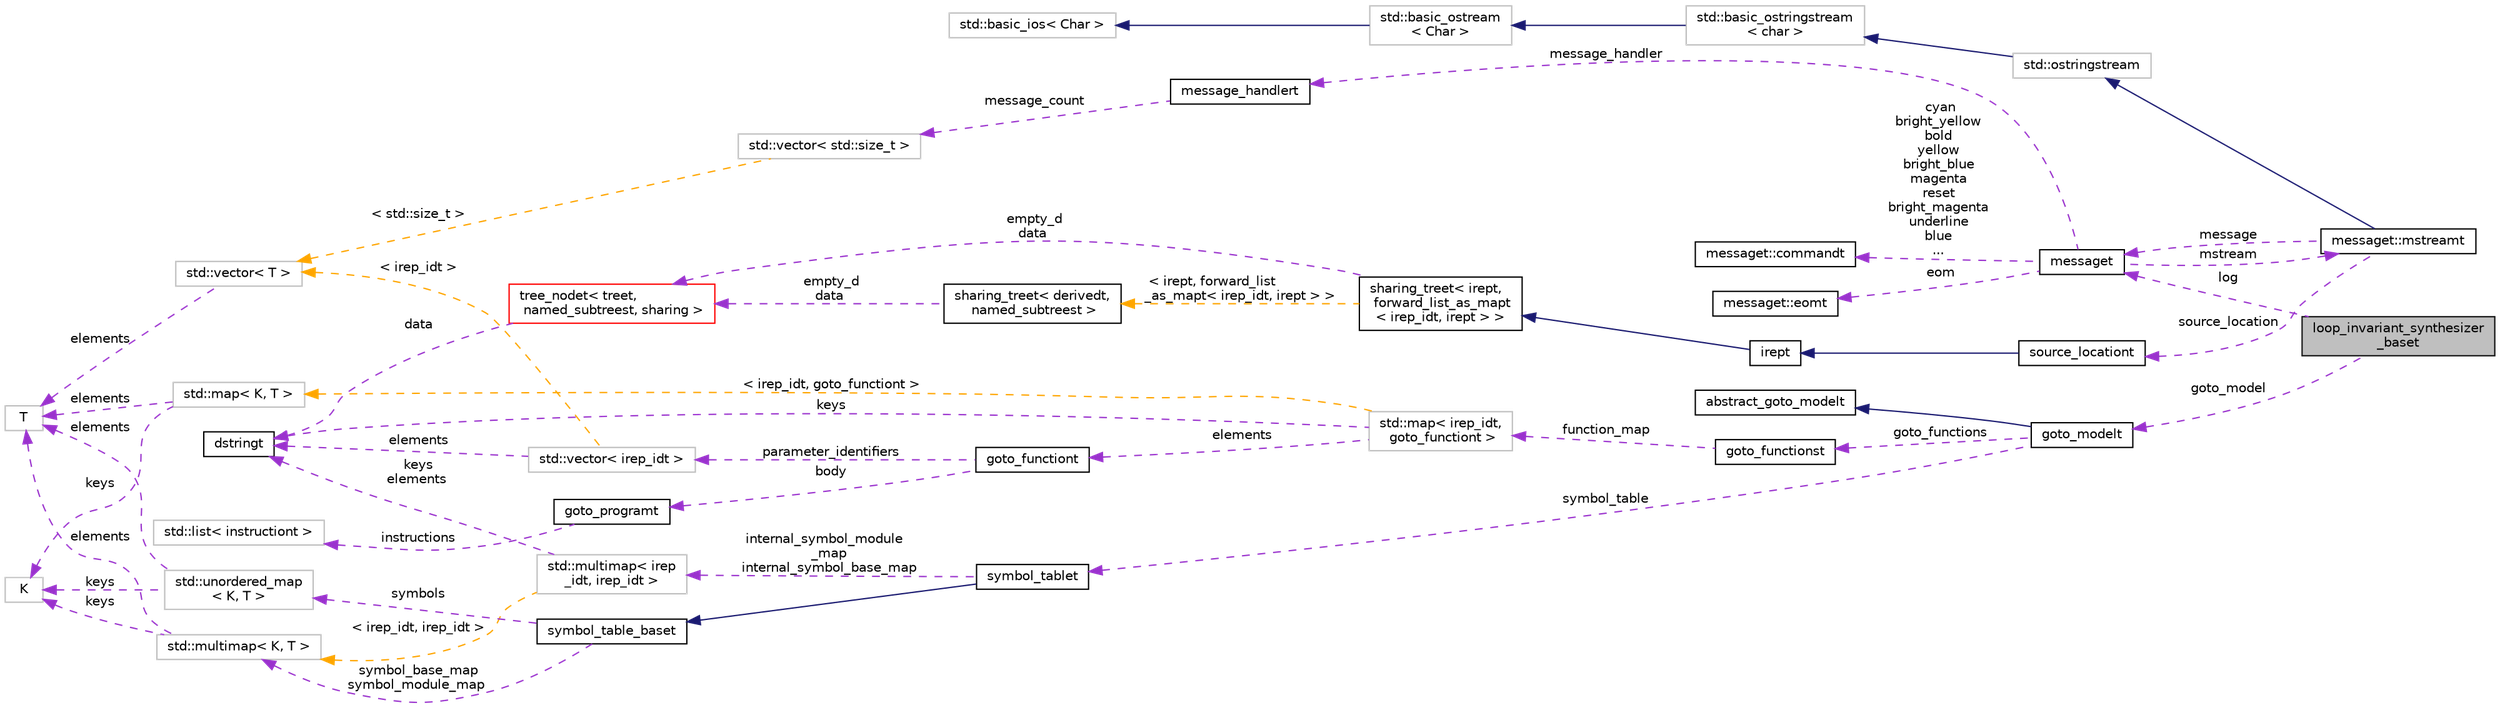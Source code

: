 digraph "loop_invariant_synthesizer_baset"
{
 // LATEX_PDF_SIZE
  bgcolor="transparent";
  edge [fontname="Helvetica",fontsize="10",labelfontname="Helvetica",labelfontsize="10"];
  node [fontname="Helvetica",fontsize="10",shape=record];
  rankdir="LR";
  Node1 [label="loop_invariant_synthesizer\l_baset",height=0.2,width=0.4,color="black", fillcolor="grey75", style="filled", fontcolor="black",tooltip="A base class for loop invariant synthesizers."];
  Node2 -> Node1 [dir="back",color="darkorchid3",fontsize="10",style="dashed",label=" log" ,fontname="Helvetica"];
  Node2 [label="messaget",height=0.2,width=0.4,color="black",URL="$classmessaget.html",tooltip="Class that provides messages with a built-in verbosity 'level'."];
  Node3 -> Node2 [dir="back",color="darkorchid3",fontsize="10",style="dashed",label=" message_handler" ,fontname="Helvetica"];
  Node3 [label="message_handlert",height=0.2,width=0.4,color="black",URL="$classmessage__handlert.html",tooltip=" "];
  Node4 -> Node3 [dir="back",color="darkorchid3",fontsize="10",style="dashed",label=" message_count" ,fontname="Helvetica"];
  Node4 [label="std::vector\< std::size_t \>",height=0.2,width=0.4,color="grey75",tooltip=" "];
  Node5 -> Node4 [dir="back",color="orange",fontsize="10",style="dashed",label=" \< std::size_t \>" ,fontname="Helvetica"];
  Node5 [label="std::vector\< T \>",height=0.2,width=0.4,color="grey75",tooltip="STL class."];
  Node6 -> Node5 [dir="back",color="darkorchid3",fontsize="10",style="dashed",label=" elements" ,fontname="Helvetica"];
  Node6 [label="T",height=0.2,width=0.4,color="grey75",tooltip=" "];
  Node7 -> Node2 [dir="back",color="darkorchid3",fontsize="10",style="dashed",label=" cyan\nbright_yellow\nbold\nyellow\nbright_blue\nmagenta\nreset\nbright_magenta\nunderline\nblue\n..." ,fontname="Helvetica"];
  Node7 [label="messaget::commandt",height=0.2,width=0.4,color="black",URL="$classmessaget_1_1commandt.html",tooltip=" "];
  Node8 -> Node2 [dir="back",color="darkorchid3",fontsize="10",style="dashed",label=" mstream" ,fontname="Helvetica"];
  Node8 [label="messaget::mstreamt",height=0.2,width=0.4,color="black",URL="$classmessaget_1_1mstreamt.html",tooltip=" "];
  Node9 -> Node8 [dir="back",color="midnightblue",fontsize="10",style="solid",fontname="Helvetica"];
  Node9 [label="std::ostringstream",height=0.2,width=0.4,color="grey75",tooltip="STL class."];
  Node10 -> Node9 [dir="back",color="midnightblue",fontsize="10",style="solid",fontname="Helvetica"];
  Node10 [label="std::basic_ostringstream\l\< char \>",height=0.2,width=0.4,color="grey75",tooltip="STL class."];
  Node11 -> Node10 [dir="back",color="midnightblue",fontsize="10",style="solid",fontname="Helvetica"];
  Node11 [label="std::basic_ostream\l\< Char \>",height=0.2,width=0.4,color="grey75",tooltip="STL class."];
  Node12 -> Node11 [dir="back",color="midnightblue",fontsize="10",style="solid",fontname="Helvetica"];
  Node12 [label="std::basic_ios\< Char \>",height=0.2,width=0.4,color="grey75",tooltip="STL class."];
  Node2 -> Node8 [dir="back",color="darkorchid3",fontsize="10",style="dashed",label=" message" ,fontname="Helvetica"];
  Node14 -> Node8 [dir="back",color="darkorchid3",fontsize="10",style="dashed",label=" source_location" ,fontname="Helvetica"];
  Node14 [label="source_locationt",height=0.2,width=0.4,color="black",URL="$classsource__locationt.html",tooltip=" "];
  Node15 -> Node14 [dir="back",color="midnightblue",fontsize="10",style="solid",fontname="Helvetica"];
  Node15 [label="irept",height=0.2,width=0.4,color="black",URL="$classirept.html",tooltip="There are a large number of kinds of tree structured or tree-like data in CPROVER."];
  Node16 -> Node15 [dir="back",color="midnightblue",fontsize="10",style="solid",fontname="Helvetica"];
  Node16 [label="sharing_treet\< irept,\l forward_list_as_mapt\l\< irep_idt, irept \> \>",height=0.2,width=0.4,color="black",URL="$classsharing__treet.html",tooltip=" "];
  Node17 -> Node16 [dir="back",color="darkorchid3",fontsize="10",style="dashed",label=" empty_d\ndata" ,fontname="Helvetica"];
  Node17 [label="tree_nodet\< treet,\l named_subtreest, sharing \>",height=0.2,width=0.4,color="red",URL="$classtree__nodet.html",tooltip="A node with data in a tree, it contains:"];
  Node20 -> Node17 [dir="back",color="darkorchid3",fontsize="10",style="dashed",label=" data" ,fontname="Helvetica"];
  Node20 [label="dstringt",height=0.2,width=0.4,color="black",URL="$classdstringt.html",tooltip="dstringt has one field, an unsigned integer no which is an index into a static table of strings."];
  Node21 -> Node16 [dir="back",color="orange",fontsize="10",style="dashed",label=" \< irept, forward_list\l_as_mapt\< irep_idt, irept \> \>" ,fontname="Helvetica"];
  Node21 [label="sharing_treet\< derivedt,\l named_subtreest \>",height=0.2,width=0.4,color="black",URL="$classsharing__treet.html",tooltip="Base class for tree-like data structures with sharing."];
  Node17 -> Node21 [dir="back",color="darkorchid3",fontsize="10",style="dashed",label=" empty_d\ndata" ,fontname="Helvetica"];
  Node22 -> Node2 [dir="back",color="darkorchid3",fontsize="10",style="dashed",label=" eom" ,fontname="Helvetica"];
  Node22 [label="messaget::eomt",height=0.2,width=0.4,color="black",URL="$classmessaget_1_1eomt.html",tooltip=" "];
  Node23 -> Node1 [dir="back",color="darkorchid3",fontsize="10",style="dashed",label=" goto_model" ,fontname="Helvetica"];
  Node23 [label="goto_modelt",height=0.2,width=0.4,color="black",URL="$classgoto__modelt.html",tooltip=" "];
  Node24 -> Node23 [dir="back",color="midnightblue",fontsize="10",style="solid",fontname="Helvetica"];
  Node24 [label="abstract_goto_modelt",height=0.2,width=0.4,color="black",URL="$classabstract__goto__modelt.html",tooltip="Abstract interface to eager or lazy GOTO models."];
  Node25 -> Node23 [dir="back",color="darkorchid3",fontsize="10",style="dashed",label=" symbol_table" ,fontname="Helvetica"];
  Node25 [label="symbol_tablet",height=0.2,width=0.4,color="black",URL="$classsymbol__tablet.html",tooltip="The symbol table."];
  Node26 -> Node25 [dir="back",color="midnightblue",fontsize="10",style="solid",fontname="Helvetica"];
  Node26 [label="symbol_table_baset",height=0.2,width=0.4,color="black",URL="$classsymbol__table__baset.html",tooltip="The symbol table base class interface."];
  Node27 -> Node26 [dir="back",color="darkorchid3",fontsize="10",style="dashed",label=" symbol_base_map\nsymbol_module_map" ,fontname="Helvetica"];
  Node27 [label="std::multimap\< K, T \>",height=0.2,width=0.4,color="grey75",tooltip="STL class."];
  Node28 -> Node27 [dir="back",color="darkorchid3",fontsize="10",style="dashed",label=" keys" ,fontname="Helvetica"];
  Node28 [label="K",height=0.2,width=0.4,color="grey75",tooltip=" "];
  Node6 -> Node27 [dir="back",color="darkorchid3",fontsize="10",style="dashed",label=" elements" ,fontname="Helvetica"];
  Node29 -> Node26 [dir="back",color="darkorchid3",fontsize="10",style="dashed",label=" symbols" ,fontname="Helvetica"];
  Node29 [label="std::unordered_map\l\< K, T \>",height=0.2,width=0.4,color="grey75",tooltip="STL class."];
  Node28 -> Node29 [dir="back",color="darkorchid3",fontsize="10",style="dashed",label=" keys" ,fontname="Helvetica"];
  Node6 -> Node29 [dir="back",color="darkorchid3",fontsize="10",style="dashed",label=" elements" ,fontname="Helvetica"];
  Node30 -> Node25 [dir="back",color="darkorchid3",fontsize="10",style="dashed",label=" internal_symbol_module\l_map\ninternal_symbol_base_map" ,fontname="Helvetica"];
  Node30 [label="std::multimap\< irep\l_idt, irep_idt \>",height=0.2,width=0.4,color="grey75",tooltip=" "];
  Node20 -> Node30 [dir="back",color="darkorchid3",fontsize="10",style="dashed",label=" keys\nelements" ,fontname="Helvetica"];
  Node27 -> Node30 [dir="back",color="orange",fontsize="10",style="dashed",label=" \< irep_idt, irep_idt \>" ,fontname="Helvetica"];
  Node31 -> Node23 [dir="back",color="darkorchid3",fontsize="10",style="dashed",label=" goto_functions" ,fontname="Helvetica"];
  Node31 [label="goto_functionst",height=0.2,width=0.4,color="black",URL="$classgoto__functionst.html",tooltip="A collection of goto functions."];
  Node32 -> Node31 [dir="back",color="darkorchid3",fontsize="10",style="dashed",label=" function_map" ,fontname="Helvetica"];
  Node32 [label="std::map\< irep_idt,\l goto_functiont \>",height=0.2,width=0.4,color="grey75",tooltip=" "];
  Node33 -> Node32 [dir="back",color="darkorchid3",fontsize="10",style="dashed",label=" elements" ,fontname="Helvetica"];
  Node33 [label="goto_functiont",height=0.2,width=0.4,color="black",URL="$classgoto__functiont.html",tooltip="A goto function, consisting of function body (see body) and parameter identifiers (see parameter_iden..."];
  Node34 -> Node33 [dir="back",color="darkorchid3",fontsize="10",style="dashed",label=" parameter_identifiers" ,fontname="Helvetica"];
  Node34 [label="std::vector\< irep_idt \>",height=0.2,width=0.4,color="grey75",tooltip=" "];
  Node20 -> Node34 [dir="back",color="darkorchid3",fontsize="10",style="dashed",label=" elements" ,fontname="Helvetica"];
  Node5 -> Node34 [dir="back",color="orange",fontsize="10",style="dashed",label=" \< irep_idt \>" ,fontname="Helvetica"];
  Node35 -> Node33 [dir="back",color="darkorchid3",fontsize="10",style="dashed",label=" body" ,fontname="Helvetica"];
  Node35 [label="goto_programt",height=0.2,width=0.4,color="black",URL="$classgoto__programt.html",tooltip="A generic container class for the GOTO intermediate representation of one function."];
  Node36 -> Node35 [dir="back",color="darkorchid3",fontsize="10",style="dashed",label=" instructions" ,fontname="Helvetica"];
  Node36 [label="std::list\< instructiont \>",height=0.2,width=0.4,color="grey75",tooltip=" "];
  Node20 -> Node32 [dir="back",color="darkorchid3",fontsize="10",style="dashed",label=" keys" ,fontname="Helvetica"];
  Node42 -> Node32 [dir="back",color="orange",fontsize="10",style="dashed",label=" \< irep_idt, goto_functiont \>" ,fontname="Helvetica"];
  Node42 [label="std::map\< K, T \>",height=0.2,width=0.4,color="grey75",tooltip="STL class."];
  Node28 -> Node42 [dir="back",color="darkorchid3",fontsize="10",style="dashed",label=" keys" ,fontname="Helvetica"];
  Node6 -> Node42 [dir="back",color="darkorchid3",fontsize="10",style="dashed",label=" elements" ,fontname="Helvetica"];
}
